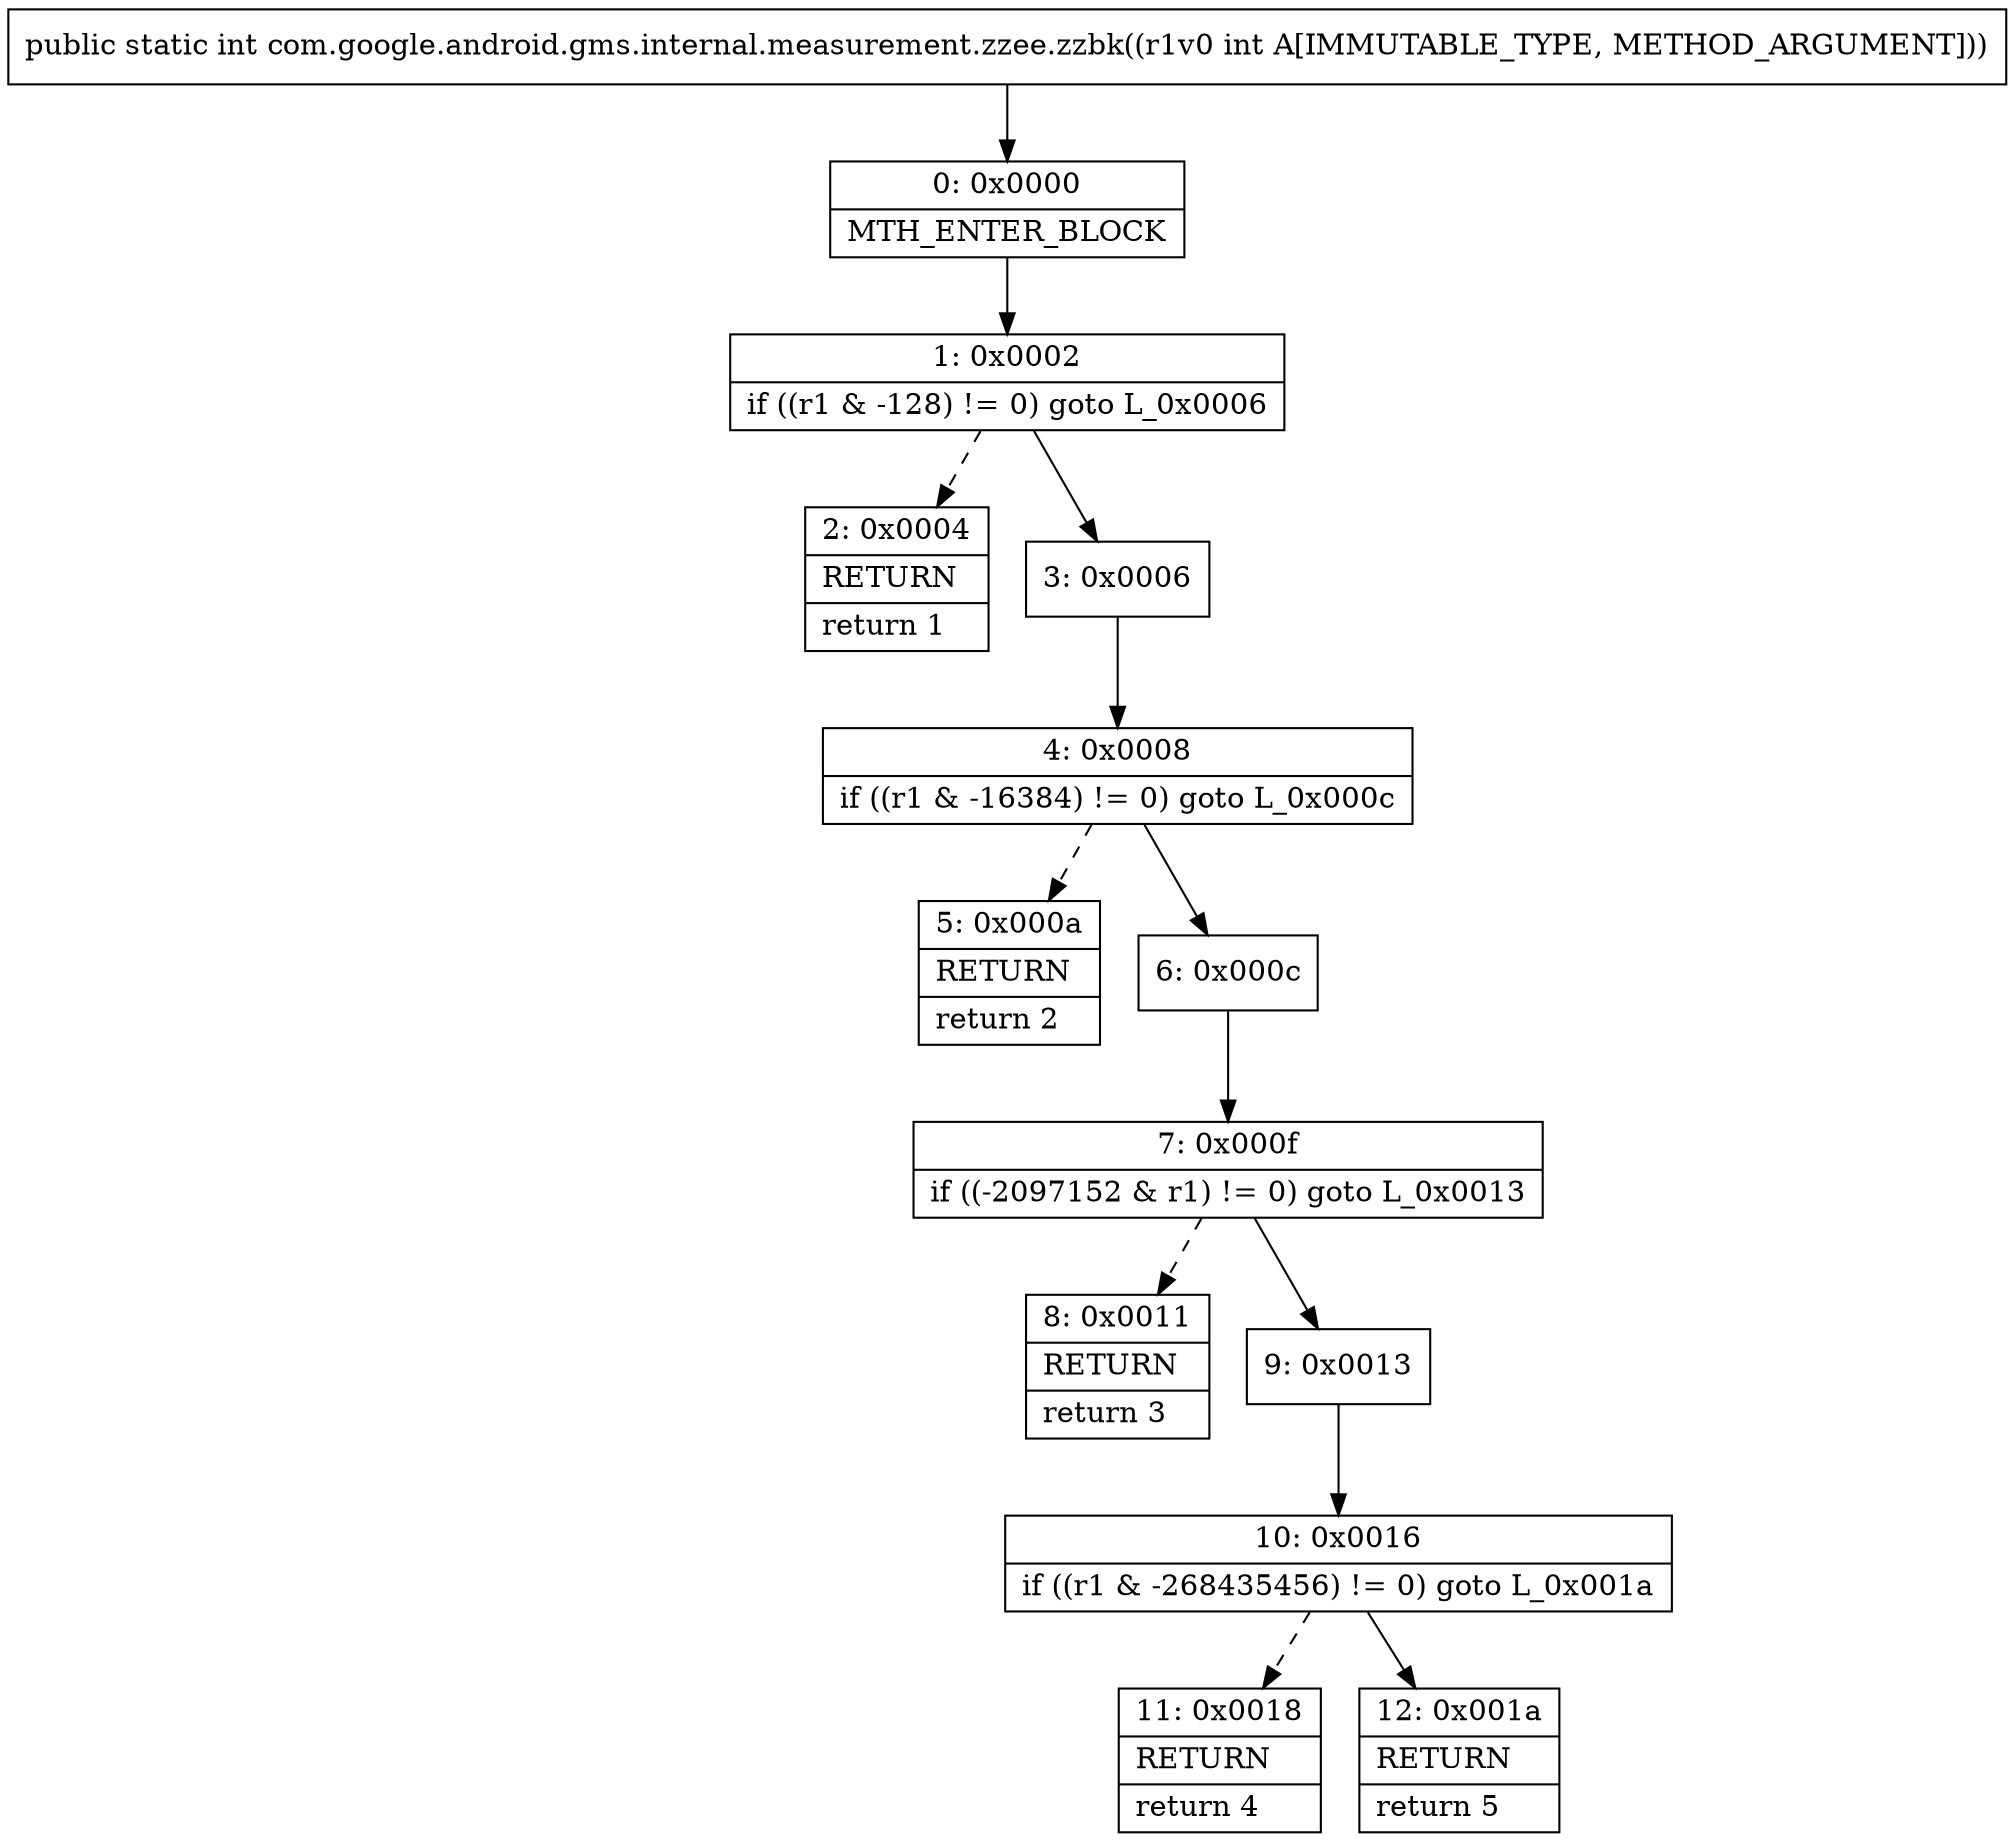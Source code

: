 digraph "CFG forcom.google.android.gms.internal.measurement.zzee.zzbk(I)I" {
Node_0 [shape=record,label="{0\:\ 0x0000|MTH_ENTER_BLOCK\l}"];
Node_1 [shape=record,label="{1\:\ 0x0002|if ((r1 & \-128) != 0) goto L_0x0006\l}"];
Node_2 [shape=record,label="{2\:\ 0x0004|RETURN\l|return 1\l}"];
Node_3 [shape=record,label="{3\:\ 0x0006}"];
Node_4 [shape=record,label="{4\:\ 0x0008|if ((r1 & \-16384) != 0) goto L_0x000c\l}"];
Node_5 [shape=record,label="{5\:\ 0x000a|RETURN\l|return 2\l}"];
Node_6 [shape=record,label="{6\:\ 0x000c}"];
Node_7 [shape=record,label="{7\:\ 0x000f|if ((\-2097152 & r1) != 0) goto L_0x0013\l}"];
Node_8 [shape=record,label="{8\:\ 0x0011|RETURN\l|return 3\l}"];
Node_9 [shape=record,label="{9\:\ 0x0013}"];
Node_10 [shape=record,label="{10\:\ 0x0016|if ((r1 & \-268435456) != 0) goto L_0x001a\l}"];
Node_11 [shape=record,label="{11\:\ 0x0018|RETURN\l|return 4\l}"];
Node_12 [shape=record,label="{12\:\ 0x001a|RETURN\l|return 5\l}"];
MethodNode[shape=record,label="{public static int com.google.android.gms.internal.measurement.zzee.zzbk((r1v0 int A[IMMUTABLE_TYPE, METHOD_ARGUMENT])) }"];
MethodNode -> Node_0;
Node_0 -> Node_1;
Node_1 -> Node_2[style=dashed];
Node_1 -> Node_3;
Node_3 -> Node_4;
Node_4 -> Node_5[style=dashed];
Node_4 -> Node_6;
Node_6 -> Node_7;
Node_7 -> Node_8[style=dashed];
Node_7 -> Node_9;
Node_9 -> Node_10;
Node_10 -> Node_11[style=dashed];
Node_10 -> Node_12;
}

